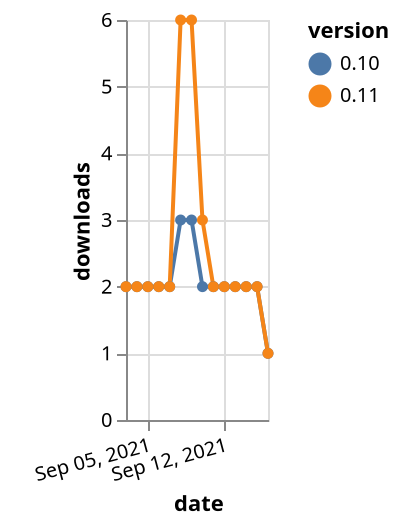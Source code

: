 {"$schema": "https://vega.github.io/schema/vega-lite/v5.json", "description": "A simple bar chart with embedded data.", "data": {"values": [{"date": "2021-09-03", "total": 2294, "delta": 2, "version": "0.10"}, {"date": "2021-09-04", "total": 2296, "delta": 2, "version": "0.10"}, {"date": "2021-09-05", "total": 2298, "delta": 2, "version": "0.10"}, {"date": "2021-09-06", "total": 2300, "delta": 2, "version": "0.10"}, {"date": "2021-09-07", "total": 2302, "delta": 2, "version": "0.10"}, {"date": "2021-09-08", "total": 2305, "delta": 3, "version": "0.10"}, {"date": "2021-09-09", "total": 2308, "delta": 3, "version": "0.10"}, {"date": "2021-09-10", "total": 2310, "delta": 2, "version": "0.10"}, {"date": "2021-09-11", "total": 2312, "delta": 2, "version": "0.10"}, {"date": "2021-09-12", "total": 2314, "delta": 2, "version": "0.10"}, {"date": "2021-09-13", "total": 2316, "delta": 2, "version": "0.10"}, {"date": "2021-09-14", "total": 2318, "delta": 2, "version": "0.10"}, {"date": "2021-09-15", "total": 2320, "delta": 2, "version": "0.10"}, {"date": "2021-09-16", "total": 2321, "delta": 1, "version": "0.10"}, {"date": "2021-09-03", "total": 3242, "delta": 2, "version": "0.11"}, {"date": "2021-09-04", "total": 3244, "delta": 2, "version": "0.11"}, {"date": "2021-09-05", "total": 3246, "delta": 2, "version": "0.11"}, {"date": "2021-09-06", "total": 3248, "delta": 2, "version": "0.11"}, {"date": "2021-09-07", "total": 3250, "delta": 2, "version": "0.11"}, {"date": "2021-09-08", "total": 3256, "delta": 6, "version": "0.11"}, {"date": "2021-09-09", "total": 3262, "delta": 6, "version": "0.11"}, {"date": "2021-09-10", "total": 3265, "delta": 3, "version": "0.11"}, {"date": "2021-09-11", "total": 3267, "delta": 2, "version": "0.11"}, {"date": "2021-09-12", "total": 3269, "delta": 2, "version": "0.11"}, {"date": "2021-09-13", "total": 3271, "delta": 2, "version": "0.11"}, {"date": "2021-09-14", "total": 3273, "delta": 2, "version": "0.11"}, {"date": "2021-09-15", "total": 3275, "delta": 2, "version": "0.11"}, {"date": "2021-09-16", "total": 3276, "delta": 1, "version": "0.11"}]}, "width": "container", "mark": {"type": "line", "point": {"filled": true}}, "encoding": {"x": {"field": "date", "type": "temporal", "timeUnit": "yearmonthdate", "title": "date", "axis": {"labelAngle": -15}}, "y": {"field": "delta", "type": "quantitative", "title": "downloads"}, "color": {"field": "version", "type": "nominal"}, "tooltip": {"field": "delta"}}}